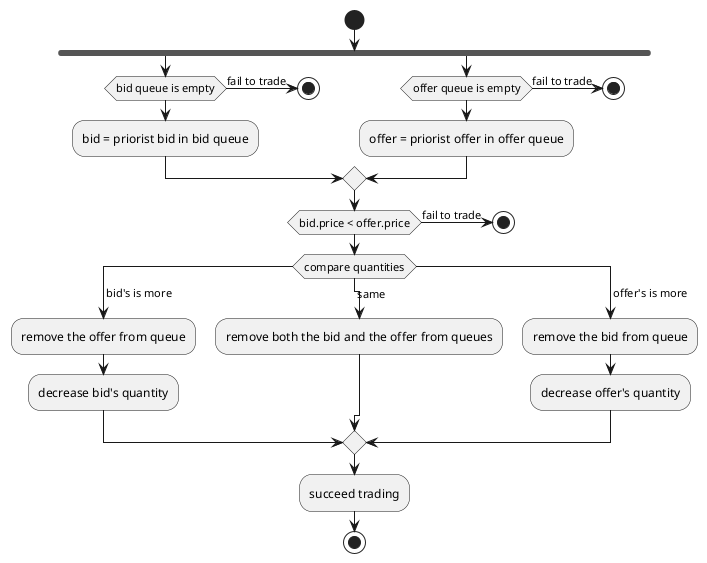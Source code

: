 @startuml
start
fork
  if (bid queue is empty) then (fail to trade)
    stop
  endif
  :bid = priorist bid in bid queue;
fork again
  if (offer queue is empty) then (fail to trade)
    stop
  endif
  :offer = priorist offer in offer queue;
end merge
if (bid.price < offer.price) then (fail to trade)
  stop
else
  switch (compare quantities)
  case ( bid's is more )
    :remove the offer from queue;
    :decrease bid's quantity;
  case ( same )
    :remove both the bid and the offer from queues;
  case ( offer's is more )
    :remove the bid from queue;
    :decrease offer's quantity;
  endswitch
  :succeed trading;
  stop
endif
@enduml
